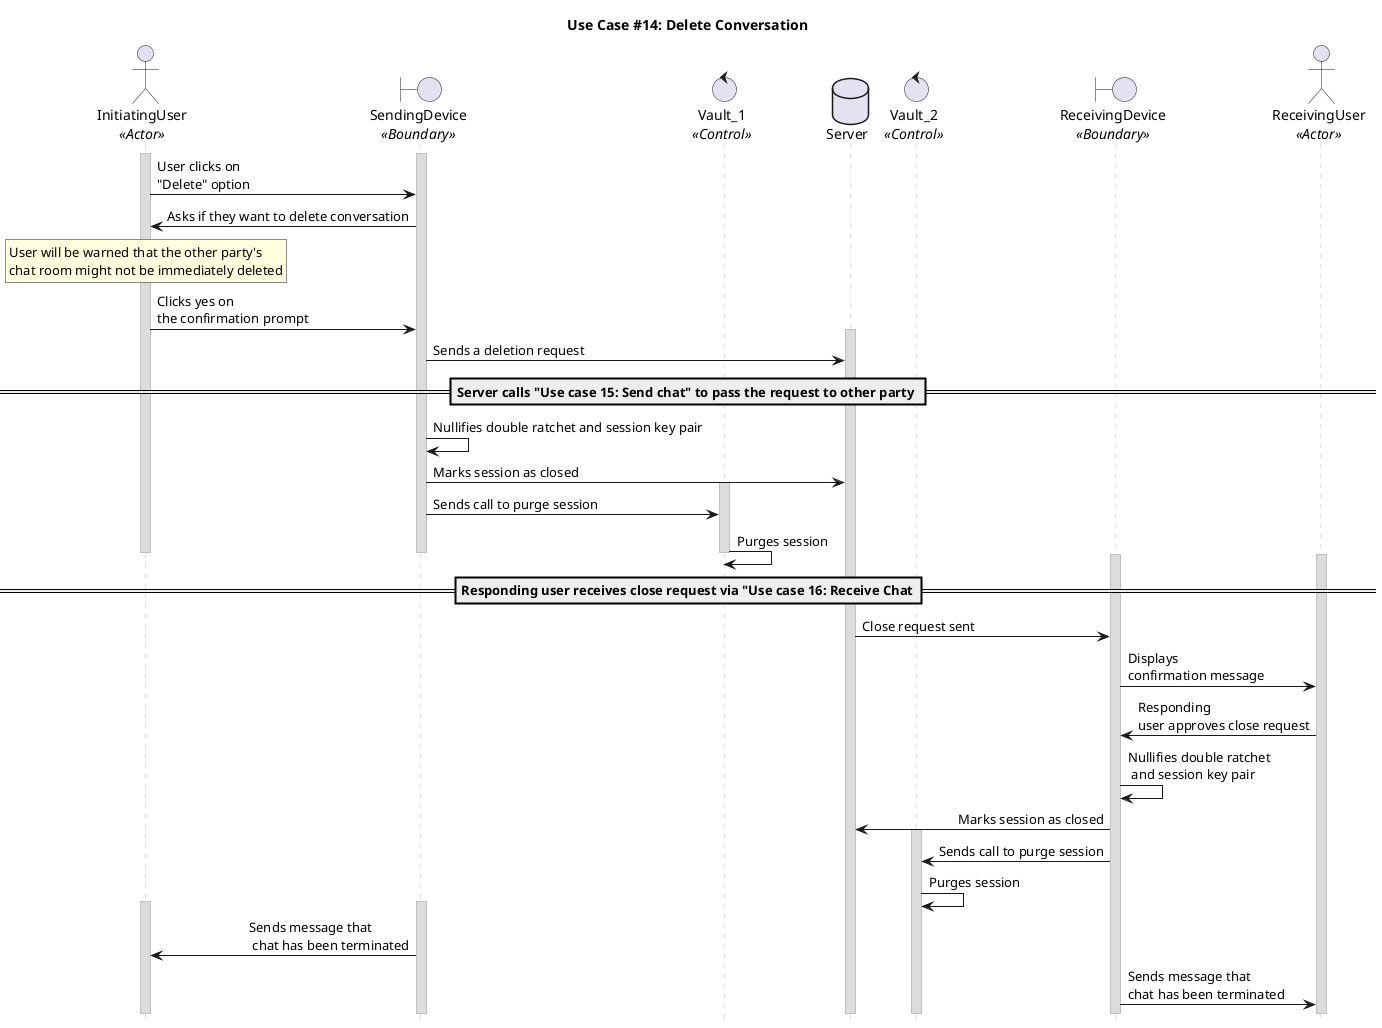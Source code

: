 
@startuml uc14
title "Use Case #14: Delete Conversation"

'Styling goes here
hide footbox
skinparam stereotypePosition bottom
skinparam sequenceMessageAlign direction
skinparam sequence {
	LifeLineBorderColor #Silver
	LifeLineBackgroundColor #Gainsboro
}

'Setup the objects involved here
Actor InitiatingUser as IUser <<Actor>>
boundary SendingDevice as d1 <<Boundary>>
control Vault_1 as v1 <<Control>>
database Server as Server

control Vault_2 as v2<<Control>>
boundary ReceivingDevice as d2 <<Boundary>>
Actor ReceivingUser as RUser <<Actor>>



'Setup persistent objects here
activate IUser
activate d1

'--- FLOW OF CONTROL STARTS HERE ---
IUser -> d1 : User clicks on \n"Delete" option
d1 -> IUser : Asks if they want to delete conversation

rnote over IUser
User will be warned that the other party's 
chat room might not be immediately deleted
endrnote

IUser -> d1: Clicks yes on \nthe confirmation prompt
activate Server
d1 -> Server: Sends a deletion request 

==Server calls "Use case 15: Send chat" to pass the request to other party ==

d1 -> d1: Nullifies double ratchet and session key pair
d1 -> Server: Marks session as closed
activate v1
d1 -> v1 : Sends call to purge session
v1 -> v1: Purges session 

deactivate IUser
deactivate d1
deactivate v1
==Responding user receives close request via "Use case 16: Receive Chat==

'Receiving user activation
activate RUser
activate d2

Server -> d2: Close request sent
d2-> RUser: Displays \nconfirmation message
RUser -> d2 : Responding \nuser approves close request
d2 -> d2: Nullifies double ratchet\n and session key pair
d2 -> Server: Marks session as closed
activate v2
d2 -> v2: Sends call to purge session 
v2 -> v2: Purges session

activate IUser
activate d1
d1 -> IUser: Sends message that\n chat has been terminated
d2 -> RUser: Sends message that\nchat has been terminated
'--- FLOW OF CONTROL ENDS HERE   ---

@enduml